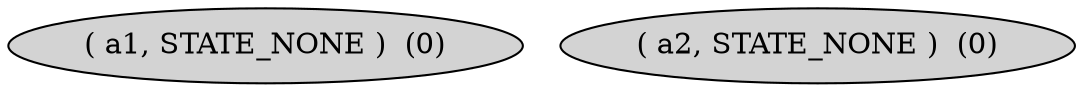 digraph G {
node[style=filled]
0[label="( a1, STATE_NONE )  (0)"];
1[label="( a2, STATE_NONE )  (0)"];
}
